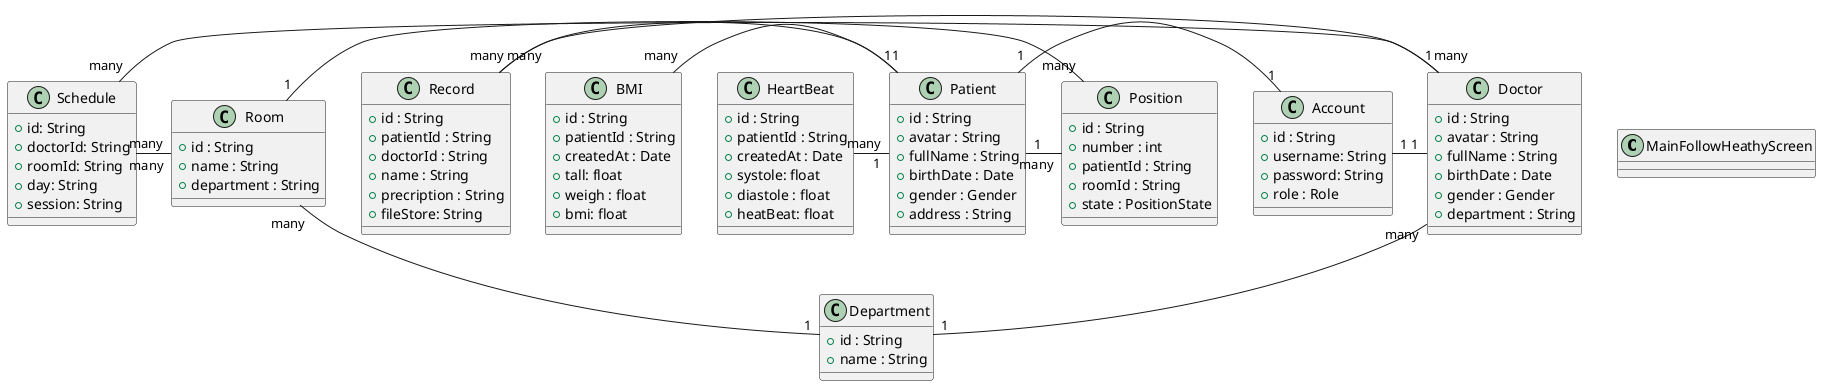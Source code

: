 @startuml MobileApp

class MainFollowHeathyScreen {

}

class Schedule {
    + id: String
    + doctorId: String
    + roomId: String
    + day: String
    + session: String
}

class HeartBeat{ 
    + id : String
    + patientId : String
    + createdAt : Date
    + systole: float
    + diastole : float
    + heatBeat: float
}

class BMI{
    + id : String
    + patientId : String
    + createdAt : Date
    + tall: float
    + weigh : float
    + bmi: float
}



class Account{
    + id : String
    + username: String
    + password: String
    + role : Role
}
class Patient{
    + id : String
    + avatar : String
    + fullName : String
    + birthDate : Date
    + gender : Gender
    + address : String
}
class Department{
    + id : String
    + name : String
}
class Doctor{
    + id : String
    + avatar : String
    + fullName : String
    + birthDate : Date
    + gender : Gender
    + department : String
}
class Room{
    + id : String
    + name : String
    + department : String
}
class Position{
    + id : String
    + number : int
    + patientId : String
    + roomId : String
    + state : PositionState
}
class Record{
    + id : String
    + patientId : String
    + doctorId : String
    + name : String
    + precription : String
    + fileStore: String
}

Patient "1" - "1" Account
Account "1" - "1" Doctor
Doctor "many" -- "1" Department
Room "many" -- "1" Department
Patient "1" - "many" Position
Room "1" - "many" Position
Record "many" - "1" Patient
Record "many" - "1" Doctor

BMI "many" - "1" Patient
HeartBeat "many" - "1" Patient
Schedule "many" - "many" Doctor
Schedule "many" - "many" Room
@enduml
